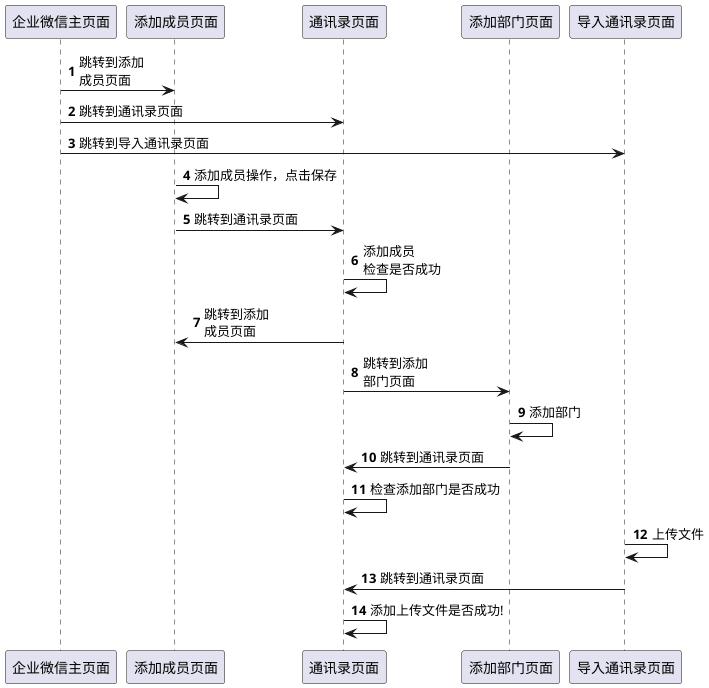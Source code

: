 @startuml
'https://plantuml.com/sequence-diagram

autonumber

participant 企业微信主页面 as main
participant 添加成员页面 as add_member
participant 通讯录页面 as contact
participant 添加部门页面 as add_department
participant 导入通讯录页面 as import_contact



main -> add_member: 跳转到添加\n成员页面
main -> contact: 跳转到通讯录页面
main -> import_contact: 跳转到导入通讯录页面
add_member -> add_member: 添加成员操作，点击保存
add_member -> contact: 跳转到通讯录页面
contact -> contact: 添加成员\n检查是否成功
contact -> add_member: 跳转到添加\n成员页面
contact-> add_department: 跳转到添加\n部门页面
add_department-> add_department: 添加部门
add_department-> contact: 跳转到通讯录页面
contact -> contact: 检查添加部门是否成功
import_contact-> import_contact: 上传文件
import_contact-> contact: 跳转到通讯录页面
contact -> contact: 添加上传文件是否成功!

@enduml